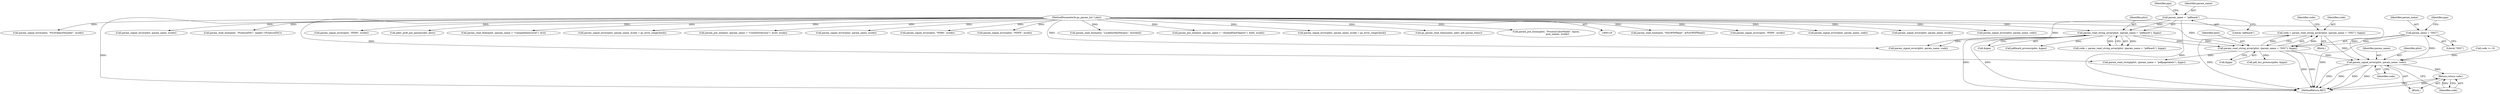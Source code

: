digraph "0_ghostscript_c3476dde7743761a4e1d39a631716199b696b880@API" {
"1000204" [label="(Call,code = param_read_string_array(plist, (param_name = \"DSC\"), &ppa))"];
"1000206" [label="(Call,param_read_string_array(plist, (param_name = \"DSC\"), &ppa))"];
"1000162" [label="(Call,param_read_string_array(plist, (param_name = \"pdfmark\"), &ppa))"];
"1000121" [label="(MethodParameterIn,gs_param_list * plist)"];
"1000164" [label="(Call,param_name = \"pdfmark\")"];
"1000208" [label="(Call,param_name = \"DSC\")"];
"1000240" [label="(Call,param_signal_error(plist, param_name, code))"];
"1000244" [label="(Return,return code;)"];
"1000561" [label="(Call,param_read_bool(plist, \"ForOPDFRead\", &ForOPDFRead))"];
"1000726" [label="(Call,param_signal_error(plist, \"PDFA\", ecode))"];
"1000307" [label="(Call,param_signal_error(plist, param_name, code))"];
"1000206" [label="(Call,param_read_string_array(plist, (param_name = \"DSC\"), &ppa))"];
"1000326" [label="(Call,param_signal_error(plist, param_name, ecode))"];
"1000705" [label="(Call,param_signal_error(plist, param_name, code))"];
"1000645" [label="(Call,param_signal_error(plist, \"FirstObjectNumber\", ecode))"];
"1000244" [label="(Return,return code;)"];
"1000204" [label="(Call,code = param_read_string_array(plist, (param_name = \"DSC\"), &ppa))"];
"1000410" [label="(Call,param_signal_error(plist, param_name, ecode))"];
"1000163" [label="(Identifier,plist)"];
"1000243" [label="(Identifier,code)"];
"1001549" [label="(MethodReturn,RET)"];
"1000157" [label="(Block,)"];
"1000242" [label="(Identifier,param_name)"];
"1000167" [label="(Call,&ppa)"];
"1000696" [label="(Call,param_read_bool(plist, \"ProduceDSC\", &pdev->ProduceDSC))"];
"1000196" [label="(Call,param_signal_error(plist, param_name, code))"];
"1000166" [label="(Literal,\"pdfmark\")"];
"1000212" [label="(Identifier,ppa)"];
"1000205" [label="(Identifier,code)"];
"1000240" [label="(Call,param_signal_error(plist, param_name, code))"];
"1000207" [label="(Identifier,plist)"];
"1000774" [label="(Call,param_signal_error(plist, \"PDFA\", ecode))"];
"1000957" [label="(Call,gdev_psdf_put_params(dev, plist))"];
"1000208" [label="(Call,param_name = \"DSC\")"];
"1000398" [label="(Call,param_read_float(plist, (param_name = \"CompatibilityLevel\"), &cl))"];
"1000168" [label="(Identifier,ppa)"];
"1000211" [label="(Call,&ppa)"];
"1000389" [label="(Call,param_signal_error(plist, param_name, ecode = gs_error_rangecheck))"];
"1000370" [label="(Call,param_put_int(plist, (param_name = \"CoreDistVersion\"), &cdv, ecode))"];
"1000241" [label="(Identifier,plist)"];
"1000349" [label="(Call,param_signal_error(plist, param_name, ecode))"];
"1000165" [label="(Identifier,param_name)"];
"1000812" [label="(Call,param_signal_error(plist, \"PDFA\", ecode))"];
"1000210" [label="(Literal,\"DSC\")"];
"1000792" [label="(Call,param_signal_error(plist, \"PDFX\", ecode))"];
"1000317" [label="(Call,param_read_bool(plist, \"LockDistillerParams\", &locked))"];
"1000214" [label="(Identifier,code)"];
"1000185" [label="(Call,pdfmark_process(pdev, &ppa))"];
"1000337" [label="(Call,param_put_int(plist, (param_name = \".EmbedFontObjects\"), &efo, ecode))"];
"1000245" [label="(Identifier,code)"];
"1000234" [label="(Call,code >= 0)"];
"1000209" [label="(Identifier,param_name)"];
"1000250" [label="(Call,param_read_string(plist, (param_name = \"pdfpagelabels\"), &pps))"];
"1000357" [label="(Call,param_signal_error(plist, param_name, ecode = gs_error_rangecheck))"];
"1000164" [label="(Call,param_name = \"pdfmark\")"];
"1000162" [label="(Call,param_read_string_array(plist, (param_name = \"pdfmark\"), &ppa))"];
"1000160" [label="(Call,code = param_read_string_array(plist, (param_name = \"pdfmark\"), &ppa))"];
"1000549" [label="(Call,gs_param_read_items(plist, pdev, pdf_param_items))"];
"1000658" [label="(Call,param_put_enum(plist, \"ProcessColorModel\", &pcm,\n                               pcm_names, ecode))"];
"1000215" [label="(Block,)"];
"1000229" [label="(Call,pdf_dsc_process(pdev, &ppa))"];
"1000121" [label="(MethodParameterIn,gs_param_list * plist)"];
"1000204" -> "1000157"  [label="AST: "];
"1000204" -> "1000206"  [label="CFG: "];
"1000205" -> "1000204"  [label="AST: "];
"1000206" -> "1000204"  [label="AST: "];
"1000214" -> "1000204"  [label="CFG: "];
"1000204" -> "1001549"  [label="DDG: "];
"1000206" -> "1000204"  [label="DDG: "];
"1000206" -> "1000204"  [label="DDG: "];
"1000204" -> "1000240"  [label="DDG: "];
"1000206" -> "1000211"  [label="CFG: "];
"1000207" -> "1000206"  [label="AST: "];
"1000208" -> "1000206"  [label="AST: "];
"1000211" -> "1000206"  [label="AST: "];
"1000206" -> "1001549"  [label="DDG: "];
"1000206" -> "1001549"  [label="DDG: "];
"1000162" -> "1000206"  [label="DDG: "];
"1000162" -> "1000206"  [label="DDG: "];
"1000121" -> "1000206"  [label="DDG: "];
"1000208" -> "1000206"  [label="DDG: "];
"1000206" -> "1000229"  [label="DDG: "];
"1000206" -> "1000240"  [label="DDG: "];
"1000206" -> "1000250"  [label="DDG: "];
"1000162" -> "1000160"  [label="AST: "];
"1000162" -> "1000167"  [label="CFG: "];
"1000163" -> "1000162"  [label="AST: "];
"1000164" -> "1000162"  [label="AST: "];
"1000167" -> "1000162"  [label="AST: "];
"1000160" -> "1000162"  [label="CFG: "];
"1000162" -> "1001549"  [label="DDG: "];
"1000162" -> "1001549"  [label="DDG: "];
"1000162" -> "1000160"  [label="DDG: "];
"1000162" -> "1000160"  [label="DDG: "];
"1000121" -> "1000162"  [label="DDG: "];
"1000164" -> "1000162"  [label="DDG: "];
"1000162" -> "1000185"  [label="DDG: "];
"1000162" -> "1000196"  [label="DDG: "];
"1000121" -> "1000118"  [label="AST: "];
"1000121" -> "1001549"  [label="DDG: "];
"1000121" -> "1000196"  [label="DDG: "];
"1000121" -> "1000240"  [label="DDG: "];
"1000121" -> "1000250"  [label="DDG: "];
"1000121" -> "1000307"  [label="DDG: "];
"1000121" -> "1000317"  [label="DDG: "];
"1000121" -> "1000326"  [label="DDG: "];
"1000121" -> "1000337"  [label="DDG: "];
"1000121" -> "1000349"  [label="DDG: "];
"1000121" -> "1000357"  [label="DDG: "];
"1000121" -> "1000370"  [label="DDG: "];
"1000121" -> "1000389"  [label="DDG: "];
"1000121" -> "1000398"  [label="DDG: "];
"1000121" -> "1000410"  [label="DDG: "];
"1000121" -> "1000549"  [label="DDG: "];
"1000121" -> "1000561"  [label="DDG: "];
"1000121" -> "1000645"  [label="DDG: "];
"1000121" -> "1000658"  [label="DDG: "];
"1000121" -> "1000696"  [label="DDG: "];
"1000121" -> "1000705"  [label="DDG: "];
"1000121" -> "1000726"  [label="DDG: "];
"1000121" -> "1000774"  [label="DDG: "];
"1000121" -> "1000792"  [label="DDG: "];
"1000121" -> "1000812"  [label="DDG: "];
"1000121" -> "1000957"  [label="DDG: "];
"1000164" -> "1000166"  [label="CFG: "];
"1000165" -> "1000164"  [label="AST: "];
"1000166" -> "1000164"  [label="AST: "];
"1000168" -> "1000164"  [label="CFG: "];
"1000164" -> "1001549"  [label="DDG: "];
"1000164" -> "1000196"  [label="DDG: "];
"1000208" -> "1000210"  [label="CFG: "];
"1000209" -> "1000208"  [label="AST: "];
"1000210" -> "1000208"  [label="AST: "];
"1000212" -> "1000208"  [label="CFG: "];
"1000208" -> "1001549"  [label="DDG: "];
"1000208" -> "1000240"  [label="DDG: "];
"1000240" -> "1000215"  [label="AST: "];
"1000240" -> "1000243"  [label="CFG: "];
"1000241" -> "1000240"  [label="AST: "];
"1000242" -> "1000240"  [label="AST: "];
"1000243" -> "1000240"  [label="AST: "];
"1000245" -> "1000240"  [label="CFG: "];
"1000240" -> "1001549"  [label="DDG: "];
"1000240" -> "1001549"  [label="DDG: "];
"1000240" -> "1001549"  [label="DDG: "];
"1000240" -> "1001549"  [label="DDG: "];
"1000234" -> "1000240"  [label="DDG: "];
"1000240" -> "1000244"  [label="DDG: "];
"1000244" -> "1000215"  [label="AST: "];
"1000244" -> "1000245"  [label="CFG: "];
"1000245" -> "1000244"  [label="AST: "];
"1001549" -> "1000244"  [label="CFG: "];
"1000244" -> "1001549"  [label="DDG: "];
"1000245" -> "1000244"  [label="DDG: "];
}
